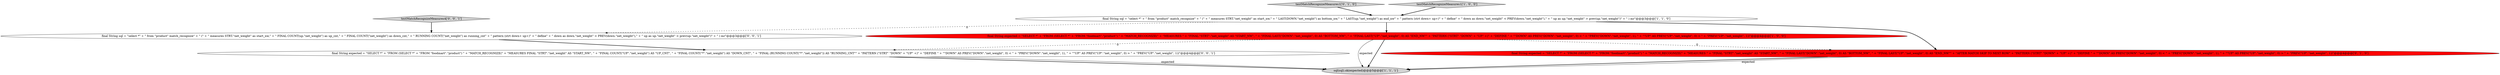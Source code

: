 digraph {
2 [style = filled, label = "final String expected = \"SELECT *\" + \"FROM (SELECT *\" + \"FROM \"foodmart\".\"product\") \" + \"MATCH_RECOGNIZE(\" + \"MEASURES \" + \"FINAL \"STRT\".\"net_weight\" AS \"START_NW\", \" + \"FINAL LAST(\"DOWN\".\"net_weight\", 0) AS \"BOTTOM_NW\", \" + \"FINAL LAST(\"UP\".\"net_weight\", 0) AS \"END_NW\"\" + \"PATTERN (\"STRT\" \"DOWN\" + \"UP\" +)\" + \"DEFINE \" + \"\"DOWN\" AS PREV(\"DOWN\".\"net_weight\", 0) < \" + \"PREV(\"DOWN\".\"net_weight\", 1), \" + \"\"UP\" AS PREV(\"UP\".\"net_weight\", 0) > \" + \"PREV(\"UP\".\"net_weight\", 1))\"@@@4@@@['1', '0', '0']", fillcolor = red, shape = ellipse image = "AAA1AAABBB1BBB"];
5 [style = filled, label = "testMatchRecognizeMeasures1['0', '1', '0']", fillcolor = lightgray, shape = diamond image = "AAA0AAABBB2BBB"];
6 [style = filled, label = "testMatchRecognizeMeasures4['0', '0', '1']", fillcolor = lightgray, shape = diamond image = "AAA0AAABBB3BBB"];
7 [style = filled, label = "final String sql = \"select *\" + \" from \"product\" match_recognize\" + \" (\" + \" measures STRT.\"net_weight\" as start_nw,\" + \" FINAL COUNT(up.\"net_weight\") as up_cnt,\" + \" FINAL COUNT(\"net_weight\") as down_cnt,\" + \" RUNNING COUNT(\"net_weight\") as running_cnt\" + \" pattern (strt down+ up+)\" + \" define\" + \" down as down.\"net_weight\" < PREV(down.\"net_weight\"),\" + \" up as up.\"net_weight\" > prev(up.\"net_weight\")\" + \" ) mr\"@@@3@@@['0', '0', '1']", fillcolor = white, shape = ellipse image = "AAA0AAABBB3BBB"];
8 [style = filled, label = "final String expected = \"SELECT *\" + \"FROM (SELECT *\" + \"FROM \"foodmart\".\"product\") \" + \"MATCH_RECOGNIZE(\" + \"MEASURES FINAL \"STRT\".\"net_weight\" AS \"START_NW\", \" + \"FINAL COUNT(\"UP\".\"net_weight\") AS \"UP_CNT\", \" + \"FINAL COUNT(\"*\".\"net_weight\") AS \"DOWN_CNT\", \" + \"FINAL (RUNNING COUNT(\"*\".\"net_weight\")) AS \"RUNNING_CNT\"\" + \"PATTERN (\"STRT\" \"DOWN\" + \"UP\" +)\" + \"DEFINE \" + \"\"DOWN\" AS PREV(\"DOWN\".\"net_weight\", 0) < \" + \"PREV(\"DOWN\".\"net_weight\", 1), \" + \"\"UP\" AS PREV(\"UP\".\"net_weight\", 0) > \" + \"PREV(\"UP\".\"net_weight\", 1))\"@@@4@@@['0', '0', '1']", fillcolor = white, shape = ellipse image = "AAA0AAABBB3BBB"];
0 [style = filled, label = "sql(sql).ok(expected)@@@5@@@['1', '1', '1']", fillcolor = lightgray, shape = ellipse image = "AAA0AAABBB1BBB"];
1 [style = filled, label = "final String sql = \"select *\" + \" from \"product\" match_recognize\" + \" (\" + \" measures STRT.\"net_weight\" as start_nw,\" + \" LAST(DOWN.\"net_weight\") as bottom_nw,\" + \" LAST(up.\"net_weight\") as end_nw\" + \" pattern (strt down+ up+)\" + \" define\" + \" down as down.\"net_weight\" < PREV(down.\"net_weight\"),\" + \" up as up.\"net_weight\" > prev(up.\"net_weight\")\" + \" ) mr\"@@@3@@@['1', '1', '0']", fillcolor = white, shape = ellipse image = "AAA0AAABBB1BBB"];
4 [style = filled, label = "final String expected = \"SELECT *\" + \"FROM (SELECT *\" + \"FROM \"foodmart\".\"product\") \" + \"MATCH_RECOGNIZE(\" + \"MEASURES \" + \"FINAL \"STRT\".\"net_weight\" AS \"START_NW\", \" + \"FINAL LAST(\"DOWN\".\"net_weight\", 0) AS \"BOTTOM_NW\", \" + \"FINAL LAST(\"UP\".\"net_weight\", 0) AS \"END_NW\"\" + \"AFTER MATCH SKIP TO NEXT ROW\" + \"PATTERN (\"STRT\" \"DOWN\" + \"UP\" +)\" + \"DEFINE \" + \"\"DOWN\" AS PREV(\"DOWN\".\"net_weight\", 0) < \" + \"PREV(\"DOWN\".\"net_weight\", 1), \" + \"\"UP\" AS PREV(\"UP\".\"net_weight\", 0) > \" + \"PREV(\"UP\".\"net_weight\", 1))\"@@@4@@@['0', '1', '0']", fillcolor = red, shape = ellipse image = "AAA1AAABBB2BBB"];
3 [style = filled, label = "testMatchRecognizeMeasures1['1', '0', '0']", fillcolor = lightgray, shape = diamond image = "AAA0AAABBB1BBB"];
8->0 [style = bold, label=""];
2->0 [style = solid, label="expected"];
5->1 [style = bold, label=""];
1->4 [style = bold, label=""];
1->2 [style = bold, label=""];
2->0 [style = bold, label=""];
8->0 [style = solid, label="expected"];
1->7 [style = dashed, label="0"];
6->7 [style = bold, label=""];
3->1 [style = bold, label=""];
7->8 [style = bold, label=""];
2->8 [style = dashed, label="0"];
4->0 [style = bold, label=""];
2->4 [style = dashed, label="0"];
4->0 [style = solid, label="expected"];
}
